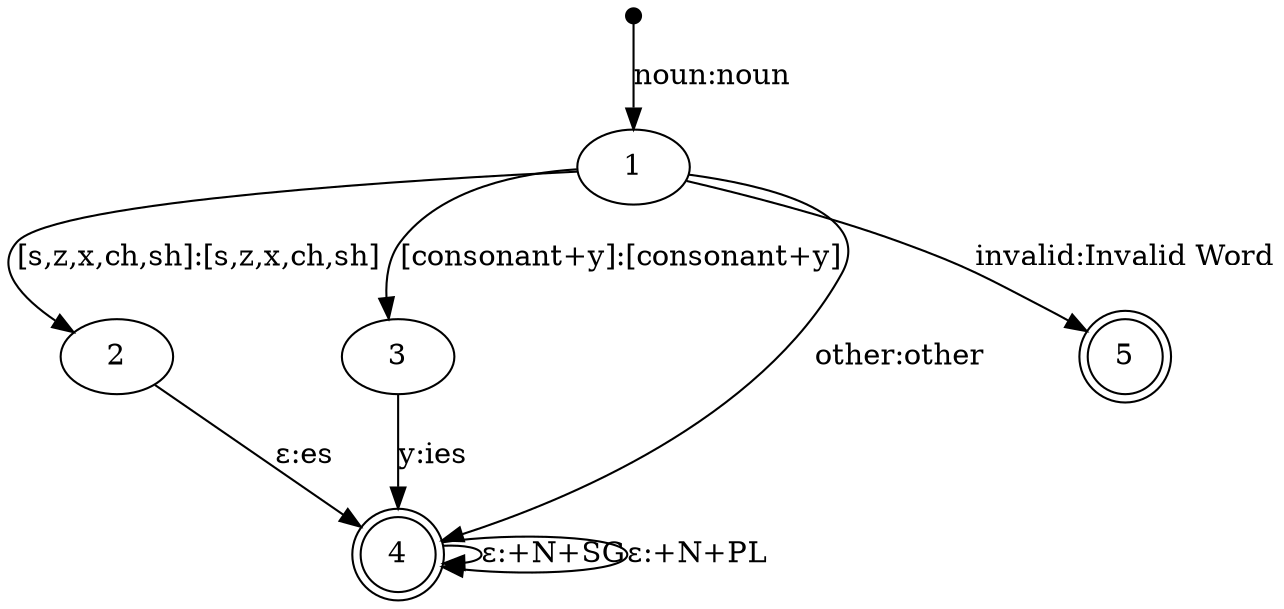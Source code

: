 digraph NounMorphologyFST {
	0 [label=0 shape=point width=0.1]
	1 [label=1]
	2 [label=2]
	3 [label=3]
	4 [label=4 shape=doublecircle]
	5 [label=5 shape=doublecircle]
	0 -> 1 [label="noun:noun"]
	1 -> 2 [label="[s,z,x,ch,sh]:[s,z,x,ch,sh]"]
	1 -> 3 [label="[consonant+y]:[consonant+y]"]
	1 -> 4 [label="other:other"]
	1 -> 5 [label="invalid:Invalid Word"]
	2 -> 4 [label="ε:es"]
	3 -> 4 [label="y:ies"]
	4 -> 4 [label="ε:+N+SG"]
	4 -> 4 [label="ε:+N+PL"]
}
